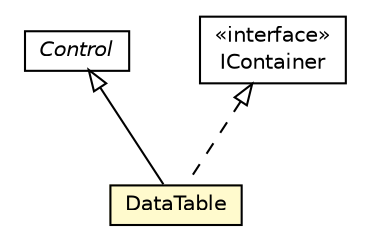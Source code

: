 #!/usr/local/bin/dot
#
# Class diagram 
# Generated by UMLGraph version R5_6-24-gf6e263 (http://www.umlgraph.org/)
#

digraph G {
	edge [fontname="Helvetica",fontsize=10,labelfontname="Helvetica",labelfontsize=10];
	node [fontname="Helvetica",fontsize=10,shape=plaintext];
	nodesep=0.25;
	ranksep=0.5;
	// org.universAAL.support.utils.ui.DataTable
	c3211 [label=<<table title="org.universAAL.support.utils.ui.DataTable" border="0" cellborder="1" cellspacing="0" cellpadding="2" port="p" bgcolor="lemonChiffon" href="./DataTable.html">
		<tr><td><table border="0" cellspacing="0" cellpadding="1">
<tr><td align="center" balign="center"> DataTable </td></tr>
		</table></td></tr>
		</table>>, URL="./DataTable.html", fontname="Helvetica", fontcolor="black", fontsize=10.0];
	// org.universAAL.support.utils.ui.Control
	c3215 [label=<<table title="org.universAAL.support.utils.ui.Control" border="0" cellborder="1" cellspacing="0" cellpadding="2" port="p" href="./Control.html">
		<tr><td><table border="0" cellspacing="0" cellpadding="1">
<tr><td align="center" balign="center"><font face="Helvetica-Oblique"> Control </font></td></tr>
		</table></td></tr>
		</table>>, URL="./Control.html", fontname="Helvetica", fontcolor="black", fontsize=10.0];
	// org.universAAL.support.utils.ui.IContainer
	c3216 [label=<<table title="org.universAAL.support.utils.ui.IContainer" border="0" cellborder="1" cellspacing="0" cellpadding="2" port="p" href="./IContainer.html">
		<tr><td><table border="0" cellspacing="0" cellpadding="1">
<tr><td align="center" balign="center"> &#171;interface&#187; </td></tr>
<tr><td align="center" balign="center"> IContainer </td></tr>
		</table></td></tr>
		</table>>, URL="./IContainer.html", fontname="Helvetica", fontcolor="black", fontsize=10.0];
	//org.universAAL.support.utils.ui.DataTable extends org.universAAL.support.utils.ui.Control
	c3215:p -> c3211:p [dir=back,arrowtail=empty];
	//org.universAAL.support.utils.ui.DataTable implements org.universAAL.support.utils.ui.IContainer
	c3216:p -> c3211:p [dir=back,arrowtail=empty,style=dashed];
}

